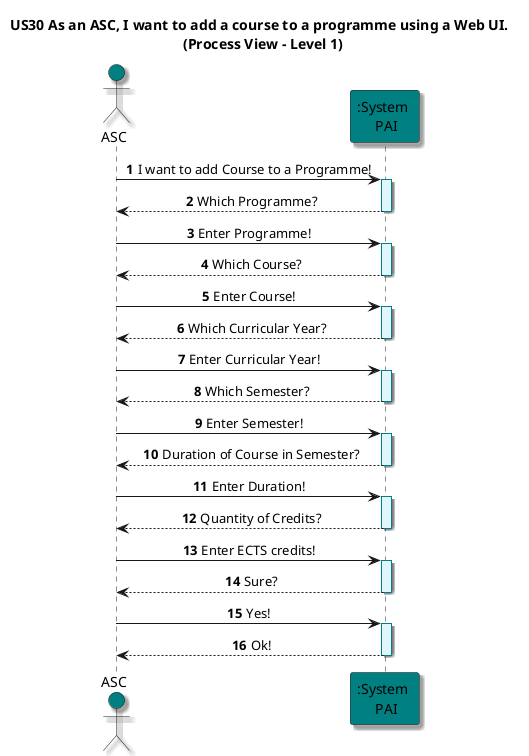 @startuml

title US30 As an ASC, I want to add a course to a programme using a Web UI. \n (Process View - Level 1)
skinparam defaultTextAlignment center
skinparam shadowing true

autonumber

actor ASC as admin #teal
participant ":System \n PAI" as System #teal

admin -> System: I want to add Course to a Programme!
activate System #E1F5FE #teal

System --> admin: Which Programme?
deactivate System #teal

admin -> System: Enter Programme!
activate System #E1F5FE #teal

System --> admin: Which Course?
deactivate System

admin -> System: Enter Course!
activate System #E1F5FE #teal

System --> admin: Which Curricular Year?
deactivate System

admin -> System: Enter Curricular Year!
activate System #E1F5FE #teal

System --> admin: Which Semester?
deactivate System

admin -> System: Enter Semester!
activate System #E1F5FE #teal

System --> admin: Duration of Course in Semester?
deactivate System

admin -> System: Enter Duration!
activate System #E1F5FE #teal

System --> admin: Quantity of Credits?
deactivate System

admin -> System: Enter ECTS credits!
activate System #E1F5FE #teal

System --> admin: Sure?
deactivate System

admin -> System: Yes!
activate System #E1F5FE #teal

System --> admin: Ok!
deactivate System
@enduml